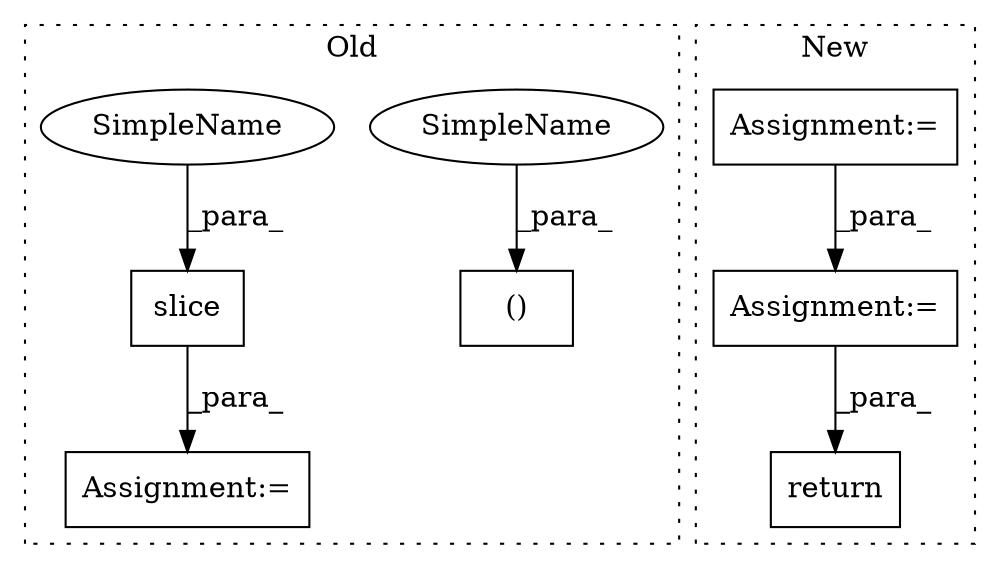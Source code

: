digraph G {
subgraph cluster0 {
1 [label="slice" a="32" s="1179,1189" l="6,1" shape="box"];
3 [label="Assignment:=" a="7" s="1219" l="1" shape="box"];
6 [label="()" a="106" s="984" l="28" shape="box"];
7 [label="SimpleName" a="42" s="1008" l="4" shape="ellipse"];
8 [label="SimpleName" a="42" s="1185" l="4" shape="ellipse"];
label = "Old";
style="dotted";
}
subgraph cluster1 {
2 [label="return" a="41" s="1228" l="7" shape="box"];
4 [label="Assignment:=" a="7" s="1029" l="1" shape="box"];
5 [label="Assignment:=" a="7" s="745" l="1" shape="box"];
label = "New";
style="dotted";
}
1 -> 3 [label="_para_"];
4 -> 2 [label="_para_"];
5 -> 4 [label="_para_"];
7 -> 6 [label="_para_"];
8 -> 1 [label="_para_"];
}